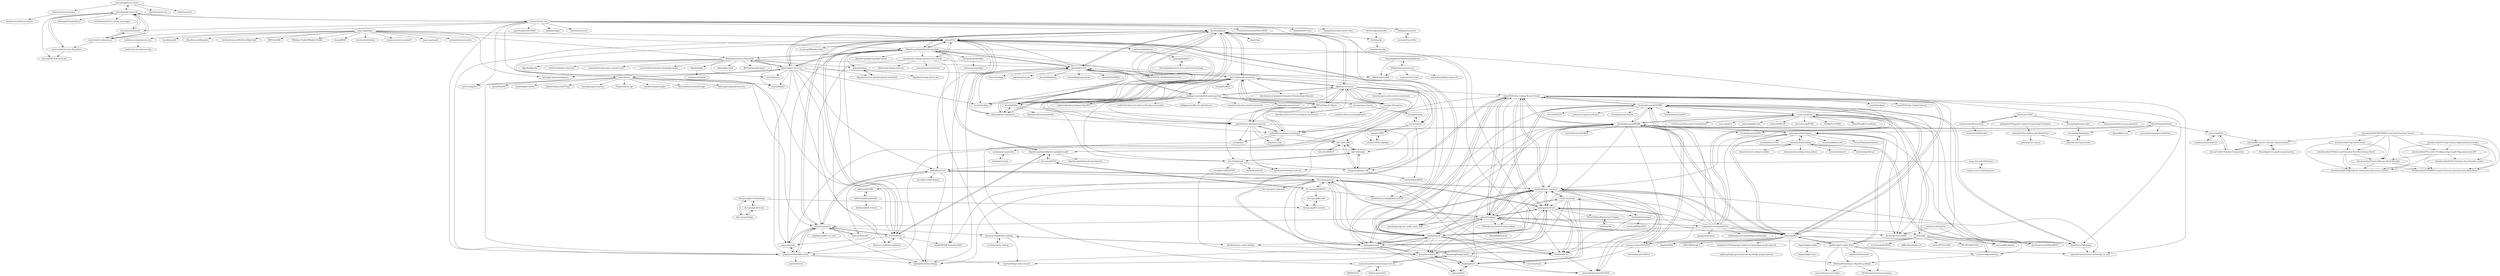 digraph G {
"mheilman/tan-clustering" -> "koendeschacht/brown-cluster"
"uwnlp/qamr" -> "uwnlp/qasrl_annotation"
"yago-naga/yago3" -> "thunlp/KB2E" ["e"=1]
"yago-naga/yago3" -> "yahoo/FEL"
"yago-naga/yago3" -> "ambiverse-nlu/ambiverse-nlu"
"yago-naga/yago3" -> "cnschema/cnSchema" ["e"=1]
"yago-naga/yago3" -> "dbpedia-spotlight/dbpedia-spotlight"
"yago-naga/yago3" -> "commonsense/conceptnet5" ["e"=1]
"yago-naga/yago3" -> "yago-naga/yago4"
"yago-naga/yago3" -> "neo4j-labs/neosemantics" ["e"=1]
"yago-naga/yago3" -> "dbpedia/extraction-framework"
"yago-naga/yago3" -> "ayoungprogrammer/nlquery" ["e"=1]
"yago-naga/yago3" -> "typedb/typedb" ["e"=1]
"yago-naga/yago3" -> "HazyResearch/deepdive" ["e"=1]
"yago-naga/yago3" -> "facebookresearch/PyTorch-BigGraph" ["e"=1]
"yago-naga/yago3" -> "RDFLib/rdflib" ["e"=1]
"yago-naga/yago3" -> "Wikidata-Toolkit/Wikidata-Toolkit" ["e"=1]
"mmxgn/spacy-clausie" -> "davidberenstein1957/crosslingual-coreference" ["e"=1]
"mmxgn/spacy-clausie" -> "mmxgn/miniepy"
"ambiverse-nlu/ambiverse-nlu" -> "ambiverse-nlu/ambiverse-kg"
"gkiril/oie-resources" -> "NPCai/Open-IE-Papers"
"gkiril/oie-resources" -> "gabrielStanovsky/oie-benchmark"
"gkiril/oie-resources" -> "gabrielStanovsky/supervised-oie"
"gkiril/oie-resources" -> "dair-iitd/imojie"
"gkiril/oie-resources" -> "Lambda-3/Graphene"
"gkiril/oie-resources" -> "dair-iitd/openie6"
"gkiril/oie-resources" -> "dair-iitd/OpenIE-standalone"
"gkiril/oie-resources" -> "dair-iitd/CaRB"
"gkiril/oie-resources" -> "philipperemy/stanford-openie-python"
"gkiril/oie-resources" -> "uma-pi1/minie"
"gkiril/oie-resources" -> "zhanjunlang/Span_OIE"
"gkiril/oie-resources" -> "lemonhu/open-entity-relation-extraction" ["e"=1]
"gkiril/oie-resources" -> "davidsbatista/Annotated-Semantic-Relationships-Datasets" ["e"=1]
"gkiril/oie-resources" -> "knowitall/openie"
"gkiril/oie-resources" -> "izuna385/Entity-Linking-Recent-Trends"
"ejmeij/entity-linking-and-retrieval-tutorial" -> "hasibi/EntityLinkingRetrieval-ELR" ["e"=1]
"ejmeij/entity-linking-and-retrieval-tutorial" -> "andychisholm/nel"
"ejmeij/entity-linking-and-retrieval-tutorial" -> "yahoo/FEL"
"ejmeij/entity-linking-and-retrieval-tutorial" -> "Junshuai-Song/Entity-Linking"
"ejmeij/entity-linking-and-retrieval-tutorial" -> "hldai/entity-linking-with-cnn"
"ejmeij/entity-linking-and-retrieval-tutorial" -> "semanticize/semanticizer"
"studio-ousia/luke" -> "facebookresearch/GENRE"
"studio-ousia/luke" -> "facebookresearch/BLINK"
"studio-ousia/luke" -> "allenai/kb"
"studio-ousia/luke" -> "facebookresearch/KILT" ["e"=1]
"studio-ousia/luke" -> "lavis-nlp/spert" ["e"=1]
"studio-ousia/luke" -> "juntaoy/biaffine-ner" ["e"=1]
"studio-ousia/luke" -> "wzhouad/ATLOP" ["e"=1]
"studio-ousia/luke" -> "princeton-nlp/PURE" ["e"=1]
"studio-ousia/luke" -> "thunlp/Few-NERD" ["e"=1]
"studio-ousia/luke" -> "wikipedia2vec/wikipedia2vec"
"studio-ousia/luke" -> "amazon-science/ReFinED"
"studio-ousia/luke" -> "ZihanWangKi/CrossWeigh" ["e"=1]
"studio-ousia/luke" -> "facebookresearch/SpanBERT" ["e"=1]
"studio-ousia/luke" -> "microsoft/K-Adapter"
"studio-ousia/luke" -> "LeeSureman/Flat-Lattice-Transformer" ["e"=1]
"opentapioca/opentapioca" -> "kermitt2/entity-fishing"
"opentapioca/opentapioca" -> "informagi/REL"
"opentapioca/opentapioca" -> "wetneb/nifconverter"
"opentapioca/opentapioca" -> "maxlath/wikibase-edit" ["e"=1]
"opentapioca/opentapioca" -> "dalab/end2end_neural_el"
"opentapioca/opentapioca" -> "egerber/spaCy-entity-linker"
"opentapioca/opentapioca" -> "Lucaterre/spacyfishing"
"opentapioca/opentapioca" -> "SuLab/WikidataIntegrator" ["e"=1]
"opentapioca/opentapioca" -> "facebookresearch/BLINK"
"openai/deeptype" -> "dalab/end2end_neural_el"
"openai/deeptype" -> "lephong/mulrel-nel"
"openai/deeptype" -> "dalab/deep-ed"
"openai/deeptype" -> "izuna385/Entity-Linking-Recent-Trends"
"openai/deeptype" -> "dice-group/gerbil"
"openai/deeptype" -> "lajanugen/zeshel"
"openai/deeptype" -> "wikipedia2vec/wikipedia2vec"
"openai/deeptype" -> "informagi/REL"
"openai/deeptype" -> "facebookresearch/GENRE"
"openai/deeptype" -> "UKPLab/starsem2018-entity-linking"
"openai/deeptype" -> "facebookresearch/BLINK"
"openai/deeptype" -> "YoungXiyuan/DCA"
"openai/deeptype" -> "HazyResearch/bootleg"
"openai/deeptype" -> "panchunguang/ccks_baidu_entity_link" ["e"=1]
"openai/deeptype" -> "andychisholm/nel"
"diegoceccarelli/json-wikipedia" -> "dexter/dexter"
"AskNowQA/KrantikariQA" -> "AskNowQA/EARL"
"AskNowQA/KrantikariQA" -> "AskNowQA/QA-Tutorial"
"knowitall/openie" -> "allenai/openie-standalone"
"knowitall/openie" -> "knowitall/reverb"
"knowitall/openie" -> "dair-iitd/OpenIE-standalone"
"knowitall/openie" -> "knowitall/ollie"
"knowitall/openie" -> "gkiril/oie-resources"
"knowitall/openie" -> "machinalis/iepy" ["e"=1]
"knowitall/openie" -> "afader/oqa"
"knowitall/openie" -> "dbpedia-spotlight/dbpedia-spotlight"
"knowitall/openie" -> "gabrielStanovsky/oie-benchmark"
"knowitall/openie" -> "gabrielStanovsky/supervised-oie"
"knowitall/openie" -> "NPCai/Open-IE-Papers"
"knowitall/openie" -> "clir/clearnlp"
"knowitall/openie" -> "yahoo/FEL"
"knowitall/openie" -> "INK-USC/USC-DS-RelationExtraction" ["e"=1]
"knowitall/openie" -> "dbpedia/fact-extractor"
"currylym/entity_linking" -> "Junshuai-Song/Entity-Linking"
"lephong/mulrel-nel" -> "dalab/deep-ed"
"lephong/mulrel-nel" -> "dalab/end2end_neural_el"
"lephong/mulrel-nel" -> "lephong/wnel"
"lephong/mulrel-nel" -> "YoungXiyuan/DCA"
"lephong/mulrel-nel" -> "priyaradhakrishnan0/ELDEN"
"lephong/mulrel-nel" -> "TaoMiner/NCEL"
"lephong/mulrel-nel" -> "openai/deeptype"
"lephong/mulrel-nel" -> "izuna385/Entity-Linking-Recent-Trends"
"lephong/mulrel-nel" -> "nitishgupta/neural-el"
"lephong/mulrel-nel" -> "MurtyShikhar/Hierarchical-Typing"
"lephong/mulrel-nel" -> "lajanugen/zeshel"
"lephong/mulrel-nel" -> "dice-group/gerbil"
"nitishgupta/neural-el" -> "masha-p/PPRforNED"
"nitishgupta/neural-el" -> "TaoMiner/NCEL"
"lhlclhl/chinese_entity_linking" -> "Junshuai-Song/Entity-Linking"
"lhlclhl/chinese_entity_linking" -> "TaoMiner/NCEL"
"izuna385/Entity-Linking-Recent-Trends" -> "facebookresearch/BLINK"
"izuna385/Entity-Linking-Recent-Trends" -> "dalab/end2end_neural_el"
"izuna385/Entity-Linking-Recent-Trends" -> "lajanugen/zeshel"
"izuna385/Entity-Linking-Recent-Trends" -> "samuelbroscheit/entity_knowledge_in_bert"
"izuna385/Entity-Linking-Recent-Trends" -> "lephong/mulrel-nel"
"izuna385/Entity-Linking-Recent-Trends" -> "facebookresearch/GENRE"
"izuna385/Entity-Linking-Recent-Trends" -> "dalab/deep-ed"
"izuna385/Entity-Linking-Recent-Trends" -> "openai/deeptype"
"izuna385/Entity-Linking-Recent-Trends" -> "YoungXiyuan/DCA"
"izuna385/Entity-Linking-Recent-Trends" -> "informagi/REL"
"izuna385/Entity-Linking-Recent-Trends" -> "svjan5/medtype" ["e"=1]
"izuna385/Entity-Linking-Recent-Trends" -> "panchunguang/ccks_baidu_entity_link" ["e"=1]
"izuna385/Entity-Linking-Recent-Trends" -> "HazyResearch/bootleg"
"izuna385/Entity-Linking-Recent-Trends" -> "izuna385/Entity-Linking-Tutorial"
"izuna385/Entity-Linking-Recent-Trends" -> "lephong/wnel"
"rloganiv/kglm-model" -> "rloganiv/kglm-data"
"kevalmorabia97/pyTweetCleaner" -> "kevalmorabia97/Latex-Resume-Keval-Morabia"
"kevalmorabia97/pyTweetCleaner" -> "kevalmorabia97/Pagerank-for-Information-Retrieval-in-Python"
"kevalmorabia97/pyTweetCleaner" -> "kevalmorabia97/Object-and-Semantic-Part-Detection-pyTorch"
"dalab/end2end_neural_el" -> "dalab/deep-ed"
"dalab/end2end_neural_el" -> "lephong/mulrel-nel"
"dalab/end2end_neural_el" -> "openai/deeptype"
"dalab/end2end_neural_el" -> "izuna385/Entity-Linking-Recent-Trends"
"dalab/end2end_neural_el" -> "TaoMiner/NCEL"
"dalab/end2end_neural_el" -> "priyaradhakrishnan0/ELDEN"
"dalab/end2end_neural_el" -> "dice-group/gerbil"
"dalab/end2end_neural_el" -> "informagi/REL"
"dalab/end2end_neural_el" -> "samuelbroscheit/entity_knowledge_in_bert"
"dalab/end2end_neural_el" -> "lajanugen/zeshel"
"dalab/end2end_neural_el" -> "YoungXiyuan/DCA"
"dalab/end2end_neural_el" -> "UKPLab/starsem2018-entity-linking"
"dalab/end2end_neural_el" -> "nitishgupta/neural-el"
"dalab/end2end_neural_el" -> "studio-ousia/ntee"
"dalab/end2end_neural_el" -> "lephong/wnel"
"clir/clearnlp" -> "clearnlp/clearnlp"
"dice-group/FOX" -> "wikilinks/neleval"
"dice-group/FOX" -> "dice-group/AGDISTIS"
"dice-group/FOX" -> "dbpedia-spotlight/dbpedia-spotlight-model"
"mediacloud/cliff-annotator" -> "Novetta/CLAVIN"
"mediacloud/cliff-annotator" -> "mediacloud/cliff-docker"
"studio-ousia/ntee" -> "dalab/deep-ed"
"studio-ousia/ntee" -> "priyaradhakrishnan0/ELDEN"
"studio-ousia/ntee" -> "dalab/end2end_neural_el"
"studio-ousia/ntee" -> "lephong/mulrel-nel"
"studio-ousia/ntee" -> "lephong/wnel"
"studio-ousia/ntee" -> "TaoMiner/NCEL"
"studio-ousia/ntee" -> "YoungXiyuan/DCA"
"UKPLab/starsem2018-entity-linking" -> "AhmadSakor/falcon" ["e"=1]
"kevalmorabia97/SEDTWik-Event-Detection-from-Tweets" -> "kevalmorabia97/Object-and-Semantic-Part-Detection-pyTorch"
"kevalmorabia97/SEDTWik-Event-Detection-from-Tweets" -> "kevalmorabia97/Latex-Resume-Keval-Morabia"
"kevalmorabia97/SEDTWik-Event-Detection-from-Tweets" -> "kevalmorabia97/FPARM-Frequent-Patterns-and-Association-Rule-Miner"
"kevalmorabia97/SEDTWik-Event-Detection-from-Tweets" -> "kevalmorabia97/Location-Tracking-using-Google-Maps-Javascript-API"
"kevalmorabia97/SEDTWik-Event-Detection-from-Tweets" -> "julmaxi/Abstractive-Timeline-Summarization"
"kevalmorabia97/SEDTWik-Event-Detection-from-Tweets" -> "kevalmorabia97/pyTweetCleaner"
"iesl/TypeNet" -> "MurtyShikhar/Hierarchical-Typing"
"NPCai/Open-IE-Papers" -> "gabrielStanovsky/oie-benchmark"
"NPCai/Open-IE-Papers" -> "gabrielStanovsky/supervised-oie"
"NPCai/Open-IE-Papers" -> "gkiril/oie-resources"
"NPCai/Open-IE-Papers" -> "dair-iitd/OpenIE-standalone"
"rali-udem/WiRe57" -> "dair-iitd/CaRB"
"milangritta/Pragmatic-Guide-to-Geoparsing-Evaluation" -> "milangritta/Geocoding-with-Map-Vector"
"uma-pi1/OPIEC" -> "uma-pi1/OPIEC-pipeline"
"lephong/wnel" -> "lephong/dl4el"
"lephong/wnel" -> "YoungXiyuan/DCA"
"lephong/wnel" -> "priyaradhakrishnan0/ELDEN"
"dice-group/dice-website" -> "dice-group/ReCoDa"
"MurtyShikhar/Hierarchical-Typing" -> "iesl/TypeNet"
"TaoMiner/NCEL" -> "priyaradhakrishnan0/ELDEN"
"zhanjunlang/Span_OIE" -> "dair-iitd/CaRB"
"zhanjunlang/Span_OIE" -> "dair-iitd/imojie"
"zhanjunlang/Span_OIE" -> "tomharting/LOREM"
"lephong/dl4el" -> "lephong/wnel"
"uwnlp/qasrl-bank" -> "uwnlp/qasrl_annotation"
"mmxgn/miniepy" -> "uma-pi1/minie"
"grantdelozier/TopoCluster" -> "utcompling/fieldspring"
"uma-pi1/OPIEC-pipeline" -> "uma-pi1/OPIEC"
"facebookresearch/BLINK" -> "facebookresearch/GENRE"
"facebookresearch/BLINK" -> "izuna385/Entity-Linking-Recent-Trends"
"facebookresearch/BLINK" -> "informagi/REL"
"facebookresearch/BLINK" -> "lajanugen/zeshel"
"facebookresearch/BLINK" -> "dalab/end2end_neural_el"
"facebookresearch/BLINK" -> "facebookresearch/KILT" ["e"=1]
"facebookresearch/BLINK" -> "panchunguang/ccks_baidu_entity_link" ["e"=1]
"facebookresearch/BLINK" -> "studio-ousia/luke"
"facebookresearch/BLINK" -> "lephong/mulrel-nel"
"facebookresearch/BLINK" -> "opentapioca/opentapioca"
"facebookresearch/BLINK" -> "amazon-science/ReFinED"
"facebookresearch/BLINK" -> "openai/deeptype"
"facebookresearch/BLINK" -> "facebookresearch/LAMA" ["e"=1]
"facebookresearch/BLINK" -> "facebookresearch/FiD" ["e"=1]
"facebookresearch/BLINK" -> "dalab/deep-ed"
"informagi/REL" -> "dalab/end2end_neural_el"
"informagi/REL" -> "facebookresearch/BLINK"
"informagi/REL" -> "opentapioca/opentapioca"
"informagi/REL" -> "facebookresearch/GENRE"
"informagi/REL" -> "MartinoMensio/spacy-dbpedia-spotlight"
"informagi/REL" -> "izuna385/Entity-Linking-Recent-Trends"
"informagi/REL" -> "SDM-TIB/falcon2.0" ["e"=1]
"informagi/REL" -> "lephong/mulrel-nel"
"informagi/REL" -> "theblackcat102/language-models-are-knowledge-graphs-pytorch"
"informagi/REL" -> "openai/deeptype"
"informagi/REL" -> "samuelbroscheit/entity_knowledge_in_bert"
"informagi/REL" -> "egerber/spaCy-entity-linker"
"informagi/REL" -> "lajanugen/zeshel"
"informagi/REL" -> "amazon-science/ReFinED"
"informagi/REL" -> "HazyResearch/bootleg"
"brendano/ark-tweet-nlp" -> "ianozsvald/ark-tweet-nlp-python"
"brendano/ark-tweet-nlp" -> "brendano/tweetmotif"
"brendano/ark-tweet-nlp" -> "myleott/ark-twokenize-py"
"brendano/ark-tweet-nlp" -> "aritter/twitter_nlp"
"brendano/ark-tweet-nlp" -> "ikekonglp/TweeboParser"
"brendano/ark-tweet-nlp" -> "kevinzzz007/ark-tweet-nlp"
"brendano/ark-tweet-nlp" -> "percyliang/brown-cluster"
"brendano/ark-tweet-nlp" -> "brendano/stanford_corenlp_pywrapper" ["e"=1]
"dice-group/gerbil" -> "wikilinks/neleval"
"dice-group/gerbil" -> "dalab/end2end_neural_el"
"dice-group/gerbil" -> "dalab/deep-ed"
"dice-group/gerbil" -> "dice-group/AGDISTIS"
"dice-group/gerbil" -> "WenzhengZhang/EntQA"
"dice-group/gerbil" -> "lephong/mulrel-nel"
"dice-group/gerbil" -> "dice-group/n3-collection"
"dice-group/gerbil" -> "dalab/pboh-entity-linking"
"dice-group/gerbil" -> "lajanugen/zeshel"
"dice-group/gerbil" -> "TaoMiner/NCEL"
"dice-group/gerbil" -> "YoungXiyuan/DCA"
"dice-group/gerbil" -> "openai/deeptype"
"dice-group/gerbil" -> "AskNowQA/EARL"
"dice-group/gerbil" -> "hasibi/TAGME-Reproducibility" ["e"=1]
"kevalmorabia97/Latex-Resume-Keval-Morabia" -> "kevalmorabia97/FPARM-Frequent-Patterns-and-Association-Rule-Miner"
"kevalmorabia97/Latex-Resume-Keval-Morabia" -> "kevalmorabia97/Pagerank-for-Information-Retrieval-in-Python"
"kevalmorabia97/Object-and-Semantic-Part-Detection-pyTorch" -> "kevalmorabia97/Latex-Resume-Keval-Morabia"
"kevalmorabia97/Object-and-Semantic-Part-Detection-pyTorch" -> "kevalmorabia97/Pagerank-for-Information-Retrieval-in-Python"
"kevalmorabia97/Object-and-Semantic-Part-Detection-pyTorch" -> "kevalmorabia97/FPARM-Frequent-Patterns-and-Association-Rule-Miner"
"aritter/twitter_nlp" -> "brendano/ark-tweet-nlp"
"aritter/twitter_nlp" -> "napsternxg/TwitterNER"
"aritter/twitter_nlp" -> "myleott/ark-twokenize-py"
"aritter/twitter_nlp" -> "glample/tagger" ["e"=1]
"aritter/twitter_nlp" -> "brendano/tweetmotif"
"aritter/twitter_nlp" -> "clab/stack-lstm-ner" ["e"=1]
"aritter/twitter_nlp" -> "Franck-Dernoncourt/NeuroNER" ["e"=1]
"aritter/twitter_nlp" -> "knowitall/openie"
"aritter/twitter_nlp" -> "lintool/twitter-tools" ["e"=1]
"aritter/twitter_nlp" -> "HeidelTime/heideltime"
"aritter/twitter_nlp" -> "bdhingra/tweet2vec"
"aritter/twitter_nlp" -> "wlin12/wang2vec" ["e"=1]
"aritter/twitter_nlp" -> "yago-naga/aida"
"aritter/twitter_nlp" -> "shaypal5/awesome-twitter-data" ["e"=1]
"aritter/twitter_nlp" -> "gregdurrett/berkeley-entity"
"dice-group/Ontolearn" -> "dice-group/owlapy"
"dice-group/Ontolearn" -> "dice-group/dice-embeddings"
"allenai/kb" -> "txsun1997/CoLAKE" ["e"=1]
"allenai/kb" -> "microsoft/K-Adapter"
"allenai/kb" -> "studio-ousia/luke"
"allenai/kb" -> "THU-KEG/KEPLER" ["e"=1]
"allenai/kb" -> "autoliuweijie/K-BERT" ["e"=1]
"allenai/kb" -> "izuna385/Entity-Linking-Recent-Trends"
"allenai/kb" -> "facebookresearch/SpanBERT" ["e"=1]
"allenai/kb" -> "rloganiv/kglm-model"
"allenai/kb" -> "diffbot/knowledge-net"
"allenai/kb" -> "thunlp/ERNIE" ["e"=1]
"dair-iitd/openie6" -> "dair-iitd/imojie"
"dair-iitd/openie6" -> "Jacobsolawetz/large-scale-oie"
"dair-iitd/openie6" -> "youngbin-ro/Multi2OIE"
"dair-iitd/openie6" -> "zhanjunlang/Span_OIE"
"dair-iitd/openie6" -> "sberbank-ai/DetIE"
"HazyResearch/bootleg" -> "samuelbroscheit/entity_knowledge_in_bert"
"HazyResearch/bootleg" -> "facebookresearch/GENRE"
"gregdurrett/berkeley-entity" -> "matthewfl/nlp-entity-convnet"
"gregdurrett/berkeley-entity" -> "smartschat/cort" ["e"=1]
"gregdurrett/berkeley-entity" -> "andychisholm/nel"
"gregdurrett/berkeley-entity" -> "yago-naga/aida"
"gregdurrett/berkeley-entity" -> "dalab/pboh-entity-linking"
"Samsung/KnowledgeSharingPlatform" -> "Wikidata/primarysources"
"Samsung/KnowledgeSharingPlatform" -> "Wikidata/StrepHit"
"wikilinks/neleval" -> "andychisholm/nel"
"wikilinks/neleval" -> "dalab/pboh-entity-linking"
"wikilinks/neleval" -> "andychisholm/sift"
"wikilinks/neleval" -> "TaoMiner/NCEL"
"wikilinks/neleval" -> "dice-group/gerbil"
"wikilinks/neleval" -> "msushkov/entity-linking"
"MartinoMensio/spacy-dbpedia-spotlight" -> "microsoft/spacy-ann-linker"
"MartinoMensio/spacy-dbpedia-spotlight" -> "UB-Mannheim/spacyopentapioca"
"lajanugen/zeshel" -> "lephong/wnel"
"lajanugen/zeshel" -> "YoungXiyuan/DCA"
"lajanugen/zeshel" -> "izuna385/Entity-Linking-Recent-Trends"
"lajanugen/zeshel" -> "dalab/deep-ed"
"lajanugen/zeshel" -> "dalab/end2end_neural_el"
"lajanugen/zeshel" -> "lephong/mulrel-nel"
"lajanugen/zeshel" -> "lephong/dl4el"
"complementizer/news-tls" -> "smartschat/tilse"
"dair-iitd/imojie" -> "zhanjunlang/Span_OIE"
"dair-iitd/imojie" -> "dair-iitd/CaRB"
"dair-iitd/imojie" -> "dair-iitd/openie6"
"dair-iitd/CaRB" -> "zhanjunlang/Span_OIE"
"dair-iitd/CaRB" -> "rali-udem/WiRe57"
"dair-iitd/CaRB" -> "dair-iitd/imojie"
"YoungXiyuan/DCA" -> "lephong/wnel"
"YoungXiyuan/DCA" -> "lephong/dl4el"
"julmaxi/Abstractive-Timeline-Summarization" -> "limanling/event-graph-summarization"
"julmaxi/Abstractive-Timeline-Summarization" -> "iriscxy/Unified-Timeline-Summarizer"
"facebookresearch/GENRE" -> "facebookresearch/BLINK"
"facebookresearch/GENRE" -> "facebookresearch/KILT" ["e"=1]
"facebookresearch/GENRE" -> "izuna385/Entity-Linking-Recent-Trends"
"facebookresearch/GENRE" -> "informagi/REL"
"facebookresearch/GENRE" -> "facebookresearch/DPR" ["e"=1]
"facebookresearch/GENRE" -> "nicola-decao/efficient-autoregressive-EL"
"facebookresearch/GENRE" -> "amazon-science/ReFinED"
"facebookresearch/GENRE" -> "studio-ousia/luke"
"facebookresearch/GENRE" -> "HazyResearch/bootleg"
"facebookresearch/GENRE" -> "facebookresearch/FiD" ["e"=1]
"facebookresearch/GENRE" -> "lajanugen/zeshel"
"facebookresearch/GENRE" -> "microsoft/ANCE" ["e"=1]
"facebookresearch/GENRE" -> "princeton-nlp/DensePhrases" ["e"=1]
"facebookresearch/GENRE" -> "openai/deeptype"
"facebookresearch/GENRE" -> "facebookresearch/SEAL" ["e"=1]
"clir/clearnlp-guidelines" -> "clir/clearnlp"
"andychisholm/nel" -> "andychisholm/sift"
"andychisholm/nel" -> "wikilinks/neleval"
"andychisholm/nel" -> "gregdurrett/berkeley-entity"
"andychisholm/nel" -> "dexter/dexter"
"andychisholm/nel" -> "yago-naga/aida"
"andychisholm/nel" -> "dalab/pboh-entity-linking"
"andychisholm/nel" -> "yahoo/FEL"
"andychisholm/nel" -> "wikilinks/conll03_nel_eval"
"andychisholm/nel" -> "Junshuai-Song/Entity-Linking"
"dbpedia/fact-extractor" -> "dbpedia/extraction-framework"
"dbpedia/fact-extractor" -> "idio/wiki2vec"
"dbpedia/fact-extractor" -> "dbpedia-spotlight/dbpedia-spotlight"
"dbpedia/fact-extractor" -> "attardi/deepnl" ["e"=1]
"dbpedia/fact-extractor" -> "dexter/dexter"
"dbpedia/fact-extractor" -> "machinalis/iepy" ["e"=1]
"dbpedia/fact-extractor" -> "knowitall/openie"
"dbpedia/fact-extractor" -> "Wikidata/StrepHit"
"dbpedia/fact-extractor" -> "diegoceccarelli/json-wikipedia"
"dbpedia/fact-extractor" -> "ayoungprogrammer/nlquery" ["e"=1]
"dbpedia/fact-extractor" -> "gregdurrett/berkeley-entity"
"dbpedia/fact-extractor" -> "yahoo/FEL"
"dbpedia/fact-extractor" -> "siznax/wptools" ["e"=1]
"dbpedia/fact-extractor" -> "wikilinks/neleval"
"HeidelTime/heideltime" -> "amineabdaoui/python-heideltime"
"HeidelTime/heideltime" -> "yago-naga/aida"
"HeidelTime/heideltime" -> "dkpro/dkpro-core" ["e"=1]
"HeidelTime/heideltime" -> "smartschat/tilse"
"HeidelTime/heideltime" -> "opentapioca/opentapioca"
"HeidelTime/heideltime" -> "gregdurrett/berkeley-entity"
"HeidelTime/heideltime" -> "utcompling/fieldspring"
"idio/wiki2vec" -> "3Top/word2vec-api" ["e"=1]
"idio/wiki2vec" -> "attardi/deepnl" ["e"=1]
"idio/wiki2vec" -> "dbpedia/fact-extractor"
"idio/wiki2vec" -> "dexter/dexter"
"idio/wiki2vec" -> "wlin12/wang2vec" ["e"=1]
"idio/wiki2vec" -> "ryankiros/skip-thoughts" ["e"=1]
"idio/wiki2vec" -> "IndicoDataSolutions/Passage" ["e"=1]
"idio/wiki2vec" -> "bwbaugh/wikipedia-extractor" ["e"=1]
"idio/wiki2vec" -> "npow/MemNN" ["e"=1]
"idio/wiki2vec" -> "gregdurrett/berkeley-entity"
"idio/wiki2vec" -> "yahoo/FEL"
"idio/wiki2vec" -> "andychisholm/nel"
"idio/wiki2vec" -> "stanfordnlp/treelstm" ["e"=1]
"idio/wiki2vec" -> "biplab-iitb/practNLPTools" ["e"=1]
"idio/wiki2vec" -> "maciejkula/glove-python" ["e"=1]
"knowitall/reverb" -> "knowitall/ollie"
"knowitall/reverb" -> "knowitall/openie"
"knowitall/reverb" -> "dair-iitd/OpenIE-standalone"
"knowitall/reverb" -> "INK-USC/USC-DS-RelationExtraction" ["e"=1]
"knowitall/reverb" -> "yahoo/FEL"
"knowitall/reverb" -> "allenai/openie-standalone"
"knowitall/reverb" -> "knowitall/nlptools"
"knowitall/reverb" -> "sivareddyg/graph-parser" ["e"=1]
"knowitall/reverb" -> "dbpedia-spotlight/dbpedia-spotlight"
"knowitall/reverb" -> "rajarshd/TextKBQA" ["e"=1]
"knowitall/reverb" -> "brmson/yodaqa" ["e"=1]
"knowitall/reverb" -> "percyliang/sempre" ["e"=1]
"knowitall/reverb" -> "machinalis/iepy" ["e"=1]
"knowitall/reverb" -> "philipperemy/stanford-openie-python"
"egerber/spaCy-entity-linker" -> "MartinoMensio/spacy-dbpedia-spotlight"
"egerber/spaCy-entity-linker" -> "microsoft/spacy-ann-linker"
"egerber/spaCy-entity-linker" -> "UB-Mannheim/spacyopentapioca"
"egerber/spaCy-entity-linker" -> "Lucaterre/spacyfishing"
"egerber/spaCy-entity-linker" -> "opentapioca/opentapioca"
"egerber/spaCy-entity-linker" -> "informagi/REL"
"egerber/spaCy-entity-linker" -> "SapienzaNLP/extend" ["e"=1]
"parthatalukdar/junto" -> "junliangma/gbssl"
"stanford-crfm/mistral" -> "HazyResearch/bootleg"
"stanford-crfm/mistral" -> "facebookresearch/KILT" ["e"=1]
"theblackcat102/language-models-are-knowledge-graphs-pytorch" -> "nidharap/language-models-are-knowledge-graphs-pytorch"
"ubergrape/pyspotlight" -> "aolieman/pyspotlight"
"Wikidata/primarysources" -> "Samsung/KnowledgeSharingPlatform"
"Wikidata/primarysources" -> "componavt/wd_book"
"Wikidata/primarysources" -> "wikimedia/wikidata-query-rdf" ["e"=1]
"Wikidata/primarysources" -> "Wikidata/StrepHit"
"nicola-decao/efficient-autoregressive-EL" -> "WenzhengZhang/EntQA"
"nicola-decao/efficient-autoregressive-EL" -> "IBM/NeSLET"
"nicola-decao/efficient-autoregressive-EL" -> "Babelscape/ner4el"
"dbpedia/links" -> "zazukoians/trifid-ld"
"utcompling/textgrounder" -> "utcompling/fieldspring"
"dice-group/ReCoDa" -> "dice-group/dice-website"
"dice-group/dice-embeddings" -> "dice-group/owlapy"
"dice-group/dice-embeddings" -> "dice-group/Ontolearn"
"dice-group/dice-embeddings" -> "dice-group/dice-website"
"amazon-science/ReFinED" -> "WenzhengZhang/EntQA"
"amazon-science/ReFinED" -> "shavarani/SpEL"
"amazon-science/ReFinED" -> "facebookresearch/GENRE"
"amazon-science/ReFinED" -> "facebookresearch/BELA"
"wikipedia2vec/wikipedia2vec" -> "openai/deeptype"
"wikipedia2vec/wikipedia2vec" -> "dalab/deep-ed"
"wikipedia2vec/wikipedia2vec" -> "dalab/end2end_neural_el"
"wikipedia2vec/wikipedia2vec" -> "facebookresearch/BLINK"
"wikipedia2vec/wikipedia2vec" -> "izuna385/Entity-Linking-Recent-Trends"
"wikipedia2vec/wikipedia2vec" -> "allenai/kb"
"wikipedia2vec/wikipedia2vec" -> "studio-ousia/luke"
"wikipedia2vec/wikipedia2vec" -> "informagi/REL"
"wikipedia2vec/wikipedia2vec" -> "studio-ousia/ntee"
"wikipedia2vec/wikipedia2vec" -> "facebookresearch/GENRE"
"wikipedia2vec/wikipedia2vec" -> "lephong/mulrel-nel"
"wikipedia2vec/wikipedia2vec" -> "thunlp/ERNIE" ["e"=1]
"wikipedia2vec/wikipedia2vec" -> "megagonlabs/ginza" ["e"=1]
"wikipedia2vec/wikipedia2vec" -> "kudkudak/word-embeddings-benchmarks" ["e"=1]
"wikipedia2vec/wikipedia2vec" -> "facebookresearch/KILT" ["e"=1]
"dbpedia-spotlight/dbpedia-spotlight" -> "dbpedia-spotlight/dbpedia-spotlight-model"
"dbpedia-spotlight/dbpedia-spotlight" -> "yahoo/FEL"
"dbpedia-spotlight/dbpedia-spotlight" -> "dbpedia/extraction-framework"
"dbpedia-spotlight/dbpedia-spotlight" -> "yago-naga/aida"
"dbpedia-spotlight/dbpedia-spotlight" -> "dbpedia-spotlight/spotlight-docker"
"dbpedia-spotlight/dbpedia-spotlight" -> "knowitall/openie"
"dbpedia-spotlight/dbpedia-spotlight" -> "dbpedia/fact-extractor"
"dbpedia-spotlight/dbpedia-spotlight" -> "ubergrape/pyspotlight"
"dbpedia-spotlight/dbpedia-spotlight" -> "knowitall/reverb"
"dbpedia-spotlight/dbpedia-spotlight" -> "dexter/dexter"
"dbpedia-spotlight/dbpedia-spotlight" -> "ejmeij/entity-linking-and-retrieval-tutorial"
"dbpedia-spotlight/dbpedia-spotlight" -> "dbpedia/lookup"
"dbpedia-spotlight/dbpedia-spotlight" -> "gregdurrett/berkeley-entity"
"dbpedia-spotlight/dbpedia-spotlight" -> "INK-USC/USC-DS-RelationExtraction" ["e"=1]
"dbpedia-spotlight/dbpedia-spotlight" -> "knowitall/ollie"
"Babelscape/ner4el" -> "nicola-decao/efficient-autoregressive-EL"
"knowitall/ollie" -> "knowitall/reverb"
"knowitall/ollie" -> "gabrielStanovsky/oie-benchmark"
"knowitall/ollie" -> "knowitall/openie"
"knowitall/ollie" -> "allenai/openie-standalone"
"knowitall/ollie" -> "diegma/relation-autoencoder"
"andychisholm/sift" -> "andychisholm/nel"
"WenzhengZhang/EntQA" -> "nicola-decao/efficient-autoregressive-EL"
"WenzhengZhang/EntQA" -> "shavarani/SpEL"
"wang-research-lab/deepex" -> "wang-research-lab/deepstruct"
"wang-research-lab/deepex" -> "Jacobsolawetz/large-scale-oie"
"wang-research-lab/deepstruct" -> "wang-research-lab/deepex"
"iriscxy/Unified-Timeline-Summarizer" -> "julmaxi/Abstractive-Timeline-Summarization"
"iriscxy/Unified-Timeline-Summarizer" -> "smartschat/tilse"
"uwnlp/qasrl_annotation" -> "uwnlp/qasrl-bank"
"limanling/event-graph-summarization" -> "julmaxi/Abstractive-Timeline-Summarization"
"percyliang/brown-cluster" -> "mheilman/tan-clustering"
"percyliang/brown-cluster" -> "jonsafari/clustercat"
"percyliang/brown-cluster" -> "brendano/ark-tweet-nlp"
"percyliang/brown-cluster" -> "clab/lstm-parser" ["e"=1]
"allenai/openie-standalone" -> "knowitall/openie"
"allenai/openie-standalone" -> "dair-iitd/OpenIE-standalone"
"allenai/openie-standalone" -> "knowitall/ollie"
"allenai/openie-standalone" -> "knowitall/reverb"
"allenai/openie-standalone" -> "gabrielStanovsky/supervised-oie"
"bdhingra/tweet2vec" -> "soroushv/Tweet2Vec"
"yahoo/FEL" -> "dalab/pboh-entity-linking"
"yahoo/FEL" -> "hasibi/TAGME-Reproducibility" ["e"=1]
"yahoo/FEL" -> "andychisholm/nel"
"yahoo/FEL" -> "dexter/dexter"
"yahoo/FEL" -> "dalab/deep-ed"
"yahoo/FEL" -> "gregdurrett/berkeley-entity"
"yahoo/FEL" -> "dbpedia-spotlight/dbpedia-spotlight"
"yahoo/FEL" -> "TaoMiner/NCEL"
"yahoo/FEL" -> "hasibi/EntityLinkingRetrieval-ELR" ["e"=1]
"yahoo/FEL" -> "lhlclhl/chinese_entity_linking"
"yahoo/FEL" -> "ejmeij/entity-linking-and-retrieval-tutorial"
"yahoo/FEL" -> "iai-group/DBpedia-Entity" ["e"=1]
"yahoo/FEL" -> "knowitall/ollie"
"yahoo/FEL" -> "wikilinks/neleval"
"yahoo/FEL" -> "parthatalukdar/junto"
"Lucaterre/spacyfishing" -> "kermitt2/entity-fishing"
"Lucaterre/spacyfishing" -> "MartinoMensio/spacy-dbpedia-spotlight"
"Novetta/CLAVIN" -> "mediacloud/cliff-annotator"
"Novetta/CLAVIN" -> "utcompling/textgrounder"
"Novetta/CLAVIN" -> "chrismattmann/lucene-geo-gazetteer"
"dbpedia/virtuoso-sparql-endpoint-quickstart" -> "dbpedia/lookup"
"brendano/tweetmotif" -> "brendano/ark-tweet-nlp"
"brendano/tweetmotif" -> "myleott/ark-twokenize-py"
"junliangma/gbssl" -> "deerishi/graph-based-semi-supervised-learning"
"deerishi/graph-based-semi-supervised-learning" -> "junliangma/gbssl"
"kermitt2/entity-fishing" -> "Lucaterre/spacyfishing"
"kermitt2/entity-fishing" -> "kermitt2/grobid-ner"
"kermitt2/entity-fishing" -> "opentapioca/opentapioca"
"kermitt2/entity-fishing" -> "kermitt2/article_dataset_builder" ["e"=1]
"kermitt2/entity-fishing" -> "dbpedia-spotlight/dbpedia-spotlight-model"
"kermitt2/entity-fishing" -> "hirmeos/entity-fishing-client-python"
"kermitt2/entity-fishing" -> "kermitt2/datastet" ["e"=1]
"philipperemy/stanford-openie-python" -> "dair-iitd/OpenIE-standalone"
"philipperemy/stanford-openie-python" -> "gkiril/oie-resources"
"philipperemy/stanford-openie-python" -> "mmxgn/spacy-clausie"
"philipperemy/stanford-openie-python" -> "vaibhavad/python-wrapper-OpenIE5"
"philipperemy/stanford-openie-python" -> "huggingface/neuralcoref" ["e"=1]
"philipperemy/stanford-openie-python" -> "knowitall/reverb"
"philipperemy/stanford-openie-python" -> "NPCai/Open-IE-Papers"
"philipperemy/stanford-openie-python" -> "dair-iitd/openie6"
"philipperemy/stanford-openie-python" -> "knowitall/ollie"
"philipperemy/stanford-openie-python" -> "rock3125/enhanced-subject-verb-object-extraction"
"philipperemy/stanford-openie-python" -> "gabrielStanovsky/supervised-oie"
"philipperemy/stanford-openie-python" -> "Lambda-3/Graphene"
"philipperemy/stanford-openie-python" -> "philipperemy/Reuters-full-data-set" ["e"=1]
"philipperemy/stanford-openie-python" -> "roomylee/awesome-relation-extraction" ["e"=1]
"philipperemy/stanford-openie-python" -> "machinalis/iepy" ["e"=1]
"dbpedia/lookup" -> "dbpedia/virtuoso-sparql-endpoint-quickstart"
"dbpedia/lookup" -> "dbpedia/ontology-driven-api"
"Lambda-3/Graphene" -> "Lambda-3/DiscourseSimplification"
"Lambda-3/Graphene" -> "gabrielStanovsky/oie-benchmark"
"Lambda-3/Graphene" -> "gkiril/oie-resources"
"Lambda-3/Graphene" -> "dair-iitd/OpenIE-standalone"
"yago-naga/aida" -> "andychisholm/nel"
"yago-naga/aida" -> "gregdurrett/berkeley-entity"
"gabrielStanovsky/supervised-oie" -> "gabrielStanovsky/oie-benchmark"
"gabrielStanovsky/supervised-oie" -> "zhanjunlang/Span_OIE"
"gabrielStanovsky/supervised-oie" -> "Jacobsolawetz/large-scale-oie"
"gabrielStanovsky/supervised-oie" -> "NPCai/Open-IE-Papers"
"gabrielStanovsky/supervised-oie" -> "jzbjyb/oie_rank"
"gabrielStanovsky/supervised-oie" -> "dair-iitd/CaRB"
"gabrielStanovsky/supervised-oie" -> "uwnlp/qamr"
"gabrielStanovsky/oie-benchmark" -> "gabrielStanovsky/supervised-oie"
"gabrielStanovsky/oie-benchmark" -> "dair-iitd/CaRB"
"gabrielStanovsky/oie-benchmark" -> "jzbjyb/oie_rank"
"gabrielStanovsky/oie-benchmark" -> "uwnlp/qamr"
"gabrielStanovsky/oie-benchmark" -> "NPCai/Open-IE-Papers"
"soroushv/Tweet2Vec" -> "bdhingra/tweet2vec"
"Junshuai-Song/Entity-Linking" -> "currylym/entity_linking"
"Junshuai-Song/Entity-Linking" -> "lhlclhl/chinese_entity_linking"
"Junshuai-Song/Entity-Linking" -> "matthewfl/nlp-entity-convnet"
"dice-group/owlapy" -> "dice-group/dice-embeddings"
"dice-group/owlapy" -> "dice-group/Ontolearn"
"dair-iitd/OpenIE-standalone" -> "knowitall/openie"
"dair-iitd/OpenIE-standalone" -> "philipperemy/stanford-openie-python"
"dair-iitd/OpenIE-standalone" -> "allenai/openie-standalone"
"dair-iitd/OpenIE-standalone" -> "gabrielStanovsky/supervised-oie"
"dair-iitd/OpenIE-standalone" -> "gabrielStanovsky/oie-benchmark"
"dair-iitd/OpenIE-standalone" -> "dair-iitd/openie6"
"dair-iitd/OpenIE-standalone" -> "Lambda-3/Graphene"
"dair-iitd/OpenIE-standalone" -> "gkiril/oie-resources"
"dair-iitd/OpenIE-standalone" -> "vaibhavad/python-wrapper-OpenIE5"
"dair-iitd/OpenIE-standalone" -> "NPCai/Open-IE-Papers"
"dair-iitd/OpenIE-standalone" -> "uma-pi1/minie"
"dair-iitd/OpenIE-standalone" -> "knowitall/reverb"
"dair-iitd/OpenIE-standalone" -> "knowitall/ollie"
"dair-iitd/OpenIE-standalone" -> "davidsbatista/Annotated-Semantic-Relationships-Datasets" ["e"=1]
"dair-iitd/OpenIE-standalone" -> "thunlp/DocRED" ["e"=1]
"dbpedia/extraction-framework" -> "dbpedia/fact-extractor"
"dbpedia/extraction-framework" -> "dbpedia-spotlight/dbpedia-spotlight"
"dbpedia/extraction-framework" -> "dbpedia/virtuoso-sparql-endpoint-quickstart"
"dbpedia/extraction-framework" -> "dbpedia/lookup"
"dbpedia/extraction-framework" -> "siznax/wptools" ["e"=1]
"dbpedia/extraction-framework" -> "dbpedia/dbpedia"
"dbpedia/extraction-framework" -> "dbpedia/links"
"dbpedia/extraction-framework" -> "nichtich/wikidata-taxonomy" ["e"=1]
"dbpedia/extraction-framework" -> "idio/wiki2vec"
"dbpedia/extraction-framework" -> "knowitall/reverb"
"dbpedia/extraction-framework" -> "semantalytics/awesome-semantic-web" ["e"=1]
"dbpedia/extraction-framework" -> "careerbuilder/semantic-knowledge-graph" ["e"=1]
"dbpedia/extraction-framework" -> "dkpro/dkpro-jwpl" ["e"=1]
"dbpedia/extraction-framework" -> "attardi/deepnl" ["e"=1]
"dbpedia/extraction-framework" -> "RDFLib/sparqlwrapper" ["e"=1]
"dalab/deep-ed" -> "dalab/end2end_neural_el"
"dalab/deep-ed" -> "lephong/mulrel-nel"
"dalab/deep-ed" -> "TaoMiner/NCEL"
"dalab/deep-ed" -> "YoungXiyuan/DCA"
"dalab/deep-ed" -> "openai/deeptype"
"dalab/deep-ed" -> "lajanugen/zeshel"
"dalab/deep-ed" -> "studio-ousia/ntee"
"dalab/deep-ed" -> "dice-group/gerbil"
"dalab/deep-ed" -> "priyaradhakrishnan0/ELDEN"
"dalab/deep-ed" -> "dalab/pboh-entity-linking"
"dalab/deep-ed" -> "lephong/wnel"
"dalab/deep-ed" -> "matthewfl/nlp-entity-convnet"
"dalab/deep-ed" -> "izuna385/Entity-Linking-Recent-Trends"
"dalab/deep-ed" -> "wikilinks/neleval"
"dalab/deep-ed" -> "yahoo/FEL"
"dexter/dexter" -> "diegoceccarelli/json-wikipedia"
"dexter/dexter" -> "andychisholm/nel"
"dexter/dexter" -> "yahoo/FEL"
"dexter/dexter" -> "hasibi/TAGME-Reproducibility" ["e"=1]
"dexter/dexter" -> "dbpedia-spotlight/dbpedia-spotlight-model"
"dexter/dexter" -> "dalab/pboh-entity-linking"
"dexter/dexter" -> "yago-naga/aida"
"milangritta/Geocoding-with-Map-Vector" -> "geovista/GeoCorpora"
"milangritta/Geocoding-with-Map-Vector" -> "grantdelozier/TopoCluster"
"smartschat/tilse" -> "complementizer/news-tls"
"smartschat/tilse" -> "iriscxy/Unified-Timeline-Summarizer"
"smartschat/tilse" -> "julmaxi/Abstractive-Timeline-Summarization"
"myleott/ark-twokenize-py" -> "brendano/ark-tweet-nlp"
"myleott/ark-twokenize-py" -> "brendano/tweetmotif"
"myleott/ark-twokenize-py" -> "ianozsvald/ark-tweet-nlp-python"
"ianozsvald/ark-tweet-nlp-python" -> "kevinzzz007/ark-tweet-nlp"
"ianozsvald/ark-tweet-nlp-python" -> "brendano/ark-tweet-nlp"
"dbpedia-spotlight/dbpedia-spotlight-model" -> "dbpedia-spotlight/dbpedia-spotlight"
"dbpedia-spotlight/dbpedia-spotlight-model" -> "dexter/dexter"
"dbpedia-spotlight/dbpedia-spotlight-model" -> "kermitt2/entity-fishing"
"dbpedia-spotlight/dbpedia-spotlight-model" -> "dbpedia-spotlight/model-quickstarter"
"dbpedia-spotlight/dbpedia-spotlight-model" -> "dice-group/FOX"
"dice-group/AGDISTIS" -> "dice-group/ReCoDa"
"dice-group/AGDISTIS" -> "dice-group/gerbil"
"dice-group/AGDISTIS" -> "hasibi/EntityLinkingRetrieval-ELR" ["e"=1]
"dice-group/AGDISTIS" -> "dice-group/dice-website"
"dice-group/AGDISTIS" -> "dice-group/FOX"
"uma-pi1/minie" -> "mmxgn/miniepy"
"uma-pi1/minie" -> "tomharting/LOREM"
"uma-pi1/minie" -> "uma-pi1/OPIEC"
"uma-pi1/minie" -> "uma-pi1/OPIEC-pipeline"
"AskNowQA/EARL" -> "AskNowQA/KrantikariQA"
"kevalmorabia97/Graph-Theory-Implementations-in-Java" -> "kevalmorabia97/FPARM-Frequent-Patterns-and-Association-Rule-Miner"
"kevalmorabia97/Graph-Theory-Implementations-in-Java" -> "kevalmorabia97/Pagerank-for-Information-Retrieval-in-Python"
"kevalmorabia97/Graph-Theory-Implementations-in-Java" -> "kevalmorabia97/Location-Tracking-using-Google-Maps-Javascript-API"
"kevalmorabia97/Graph-Theory-Implementations-in-Java" -> "kevalmorabia97/ID3-Decision-Tree-Classifier-in-Java"
"utcompling/fieldspring" -> "grantdelozier/TopoCluster"
"kevalmorabia97/Location-Tracking-using-Google-Maps-Javascript-API" -> "kevalmorabia97/FPARM-Frequent-Patterns-and-Association-Rule-Miner"
"kevalmorabia97/Location-Tracking-using-Google-Maps-Javascript-API" -> "kevalmorabia97/ID3-Decision-Tree-Classifier-in-Java"
"kevalmorabia97/Location-Tracking-using-Google-Maps-Javascript-API" -> "kevalmorabia97/Latex-Resume-Keval-Morabia"
"kevalmorabia97/Location-Tracking-using-Google-Maps-Javascript-API" -> "kevalmorabia97/Pagerank-for-Information-Retrieval-in-Python"
"mheilman/tan-clustering" ["l"="-0.214,-41.903"]
"koendeschacht/brown-cluster" ["l"="-0.193,-41.894"]
"uwnlp/qamr" ["l"="-0.634,-41.976"]
"uwnlp/qasrl_annotation" ["l"="-0.664,-41.957"]
"yago-naga/yago3" ["l"="-0.434,-41.958"]
"thunlp/KB2E" ["l"="53.639,15.97"]
"yahoo/FEL" ["l"="-0.467,-42.034"]
"ambiverse-nlu/ambiverse-nlu" ["l"="-0.416,-41.906"]
"cnschema/cnSchema" ["l"="55.384,27.138"]
"dbpedia-spotlight/dbpedia-spotlight" ["l"="-0.48,-42.006"]
"commonsense/conceptnet5" ["l"="52.907,25.52"]
"yago-naga/yago4" ["l"="-0.411,-41.932"]
"neo4j-labs/neosemantics" ["l"="-1.792,-42.054"]
"dbpedia/extraction-framework" ["l"="-0.482,-41.966"]
"ayoungprogrammer/nlquery" ["l"="55.601,26.152"]
"typedb/typedb" ["l"="-19.535,-24.409"]
"HazyResearch/deepdive" ["l"="52.681,25.555"]
"facebookresearch/PyTorch-BigGraph" ["l"="52.97,16.094"]
"RDFLib/rdflib" ["l"="-1.831,-42.046"]
"Wikidata-Toolkit/Wikidata-Toolkit" ["l"="-1,-42.156"]
"mmxgn/spacy-clausie" ["l"="-0.681,-42.033"]
"davidberenstein1957/crosslingual-coreference" ["l"="52.279,25.614"]
"mmxgn/miniepy" ["l"="-0.664,-42.052"]
"ambiverse-nlu/ambiverse-kg" ["l"="-0.409,-41.886"]
"gkiril/oie-resources" ["l"="-0.584,-42.035"]
"NPCai/Open-IE-Papers" ["l"="-0.59,-42.009"]
"gabrielStanovsky/oie-benchmark" ["l"="-0.596,-41.996"]
"gabrielStanovsky/supervised-oie" ["l"="-0.61,-42.001"]
"dair-iitd/imojie" ["l"="-0.644,-42.027"]
"Lambda-3/Graphene" ["l"="-0.614,-42.014"]
"dair-iitd/openie6" ["l"="-0.631,-42.041"]
"dair-iitd/OpenIE-standalone" ["l"="-0.58,-42.019"]
"dair-iitd/CaRB" ["l"="-0.633,-42.011"]
"philipperemy/stanford-openie-python" ["l"="-0.608,-42.031"]
"uma-pi1/minie" ["l"="-0.638,-42.055"]
"zhanjunlang/Span_OIE" ["l"="-0.63,-42.024"]
"lemonhu/open-entity-relation-extraction" ["l"="55.599,26.559"]
"davidsbatista/Annotated-Semantic-Relationships-Datasets" ["l"="55.721,26.671"]
"knowitall/openie" ["l"="-0.535,-41.997"]
"izuna385/Entity-Linking-Recent-Trends" ["l"="-0.423,-42.145"]
"ejmeij/entity-linking-and-retrieval-tutorial" ["l"="-0.488,-42.044"]
"hasibi/EntityLinkingRetrieval-ELR" ["l"="52.463,27.296"]
"andychisholm/nel" ["l"="-0.438,-42.045"]
"Junshuai-Song/Entity-Linking" ["l"="-0.482,-42.065"]
"hldai/entity-linking-with-cnn" ["l"="-0.514,-42.05"]
"semanticize/semanticizer" ["l"="-0.519,-42.062"]
"studio-ousia/luke" ["l"="-0.403,-42.199"]
"facebookresearch/GENRE" ["l"="-0.406,-42.173"]
"facebookresearch/BLINK" ["l"="-0.394,-42.155"]
"allenai/kb" ["l"="-0.419,-42.221"]
"facebookresearch/KILT" ["l"="54.501,25.555"]
"lavis-nlp/spert" ["l"="55.571,26.646"]
"juntaoy/biaffine-ner" ["l"="53.656,27.501"]
"wzhouad/ATLOP" ["l"="55.66,26.771"]
"princeton-nlp/PURE" ["l"="55.527,26.641"]
"thunlp/Few-NERD" ["l"="53.719,27.573"]
"wikipedia2vec/wikipedia2vec" ["l"="-0.43,-42.162"]
"amazon-science/ReFinED" ["l"="-0.427,-42.187"]
"ZihanWangKi/CrossWeigh" ["l"="53.69,27.627"]
"facebookresearch/SpanBERT" ["l"="53.381,27.397"]
"microsoft/K-Adapter" ["l"="-0.392,-42.235"]
"LeeSureman/Flat-Lattice-Transformer" ["l"="53.554,27.322"]
"opentapioca/opentapioca" ["l"="-0.351,-42.117"]
"kermitt2/entity-fishing" ["l"="-0.336,-42.083"]
"informagi/REL" ["l"="-0.373,-42.144"]
"wetneb/nifconverter" ["l"="-0.326,-42.121"]
"maxlath/wikibase-edit" ["l"="-0.998,-42.211"]
"dalab/end2end_neural_el" ["l"="-0.403,-42.122"]
"egerber/spaCy-entity-linker" ["l"="-0.325,-42.139"]
"Lucaterre/spacyfishing" ["l"="-0.315,-42.112"]
"SuLab/WikidataIntegrator" ["l"="-1.005,-42.193"]
"openai/deeptype" ["l"="-0.402,-42.135"]
"lephong/mulrel-nel" ["l"="-0.416,-42.124"]
"dalab/deep-ed" ["l"="-0.434,-42.107"]
"dice-group/gerbil" ["l"="-0.416,-42.104"]
"lajanugen/zeshel" ["l"="-0.424,-42.134"]
"UKPLab/starsem2018-entity-linking" ["l"="-0.375,-42.121"]
"YoungXiyuan/DCA" ["l"="-0.438,-42.131"]
"HazyResearch/bootleg" ["l"="-0.369,-42.176"]
"panchunguang/ccks_baidu_entity_link" ["l"="53.509,27.274"]
"diegoceccarelli/json-wikipedia" ["l"="-0.424,-41.996"]
"dexter/dexter" ["l"="-0.44,-42.022"]
"AskNowQA/KrantikariQA" ["l"="-0.519,-42.158"]
"AskNowQA/EARL" ["l"="-0.492,-42.14"]
"AskNowQA/QA-Tutorial" ["l"="-0.545,-42.175"]
"allenai/openie-standalone" ["l"="-0.566,-41.996"]
"knowitall/reverb" ["l"="-0.536,-42.017"]
"knowitall/ollie" ["l"="-0.552,-42.007"]
"machinalis/iepy" ["l"="44.767,27.797"]
"afader/oqa" ["l"="-0.563,-41.956"]
"clir/clearnlp" ["l"="-0.591,-41.937"]
"INK-USC/USC-DS-RelationExtraction" ["l"="55.701,26.633"]
"dbpedia/fact-extractor" ["l"="-0.468,-41.991"]
"currylym/entity_linking" ["l"="-0.506,-42.079"]
"lephong/wnel" ["l"="-0.434,-42.123"]
"priyaradhakrishnan0/ELDEN" ["l"="-0.424,-42.113"]
"TaoMiner/NCEL" ["l"="-0.433,-42.092"]
"nitishgupta/neural-el" ["l"="-0.39,-42.102"]
"MurtyShikhar/Hierarchical-Typing" ["l"="-0.348,-42.162"]
"masha-p/PPRforNED" ["l"="-0.362,-42.097"]
"lhlclhl/chinese_entity_linking" ["l"="-0.47,-42.075"]
"samuelbroscheit/entity_knowledge_in_bert" ["l"="-0.373,-42.157"]
"svjan5/medtype" ["l"="-33.494,16.324"]
"izuna385/Entity-Linking-Tutorial" ["l"="-0.387,-42.182"]
"rloganiv/kglm-model" ["l"="-0.444,-42.259"]
"rloganiv/kglm-data" ["l"="-0.454,-42.279"]
"kevalmorabia97/pyTweetCleaner" ["l"="-0.645,-42.182"]
"kevalmorabia97/Latex-Resume-Keval-Morabia" ["l"="-0.633,-42.193"]
"kevalmorabia97/Pagerank-for-Information-Retrieval-in-Python" ["l"="-0.648,-42.197"]
"kevalmorabia97/Object-and-Semantic-Part-Detection-pyTorch" ["l"="-0.631,-42.184"]
"studio-ousia/ntee" ["l"="-0.444,-42.119"]
"clearnlp/clearnlp" ["l"="-0.599,-41.915"]
"dice-group/FOX" ["l"="-0.382,-42.058"]
"wikilinks/neleval" ["l"="-0.427,-42.065"]
"dice-group/AGDISTIS" ["l"="-0.365,-42.077"]
"dbpedia-spotlight/dbpedia-spotlight-model" ["l"="-0.4,-42.038"]
"mediacloud/cliff-annotator" ["l"="-0.114,-41.997"]
"Novetta/CLAVIN" ["l"="-0.142,-41.996"]
"mediacloud/cliff-docker" ["l"="-0.09,-41.996"]
"AhmadSakor/falcon" ["l"="-1.962,-42.128"]
"kevalmorabia97/SEDTWik-Event-Detection-from-Tweets" ["l"="-0.611,-42.179"]
"kevalmorabia97/FPARM-Frequent-Patterns-and-Association-Rule-Miner" ["l"="-0.621,-42.197"]
"kevalmorabia97/Location-Tracking-using-Google-Maps-Javascript-API" ["l"="-0.63,-42.204"]
"julmaxi/Abstractive-Timeline-Summarization" ["l"="-0.546,-42.136"]
"iesl/TypeNet" ["l"="-0.325,-42.179"]
"rali-udem/WiRe57" ["l"="-0.654,-42.003"]
"milangritta/Pragmatic-Guide-to-Geoparsing-Evaluation" ["l"="-0.163,-42.031"]
"milangritta/Geocoding-with-Map-Vector" ["l"="-0.19,-42.033"]
"uma-pi1/OPIEC" ["l"="-0.668,-42.08"]
"uma-pi1/OPIEC-pipeline" ["l"="-0.664,-42.069"]
"lephong/dl4el" ["l"="-0.454,-42.133"]
"dice-group/dice-website" ["l"="-0.307,-42.066"]
"dice-group/ReCoDa" ["l"="-0.328,-42.065"]
"tomharting/LOREM" ["l"="-0.654,-42.041"]
"uwnlp/qasrl-bank" ["l"="-0.682,-41.947"]
"grantdelozier/TopoCluster" ["l"="-0.231,-42.026"]
"utcompling/fieldspring" ["l"="-0.261,-42.024"]
"facebookresearch/LAMA" ["l"="49.998,38.071"]
"facebookresearch/FiD" ["l"="54.475,25.57"]
"MartinoMensio/spacy-dbpedia-spotlight" ["l"="-0.308,-42.147"]
"SDM-TIB/falcon2.0" ["l"="-1.915,-42.111"]
"theblackcat102/language-models-are-knowledge-graphs-pytorch" ["l"="-0.288,-42.135"]
"brendano/ark-tweet-nlp" ["l"="-0.299,-41.942"]
"ianozsvald/ark-tweet-nlp-python" ["l"="-0.277,-41.945"]
"brendano/tweetmotif" ["l"="-0.324,-41.953"]
"myleott/ark-twokenize-py" ["l"="-0.307,-41.96"]
"aritter/twitter_nlp" ["l"="-0.365,-41.973"]
"ikekonglp/TweeboParser" ["l"="-0.288,-41.914"]
"kevinzzz007/ark-tweet-nlp" ["l"="-0.274,-41.956"]
"percyliang/brown-cluster" ["l"="-0.253,-41.915"]
"brendano/stanford_corenlp_pywrapper" ["l"="52.936,27.591"]
"WenzhengZhang/EntQA" ["l"="-0.457,-42.173"]
"dice-group/n3-collection" ["l"="-0.392,-42.085"]
"dalab/pboh-entity-linking" ["l"="-0.44,-42.059"]
"hasibi/TAGME-Reproducibility" ["l"="52.422,27.299"]
"napsternxg/TwitterNER" ["l"="-0.356,-41.943"]
"glample/tagger" ["l"="53.486,27.525"]
"clab/stack-lstm-ner" ["l"="53.485,27.577"]
"Franck-Dernoncourt/NeuroNER" ["l"="53.508,27.51"]
"lintool/twitter-tools" ["l"="48.386,28.148"]
"HeidelTime/heideltime" ["l"="-0.363,-42.039"]
"bdhingra/tweet2vec" ["l"="-0.343,-41.913"]
"wlin12/wang2vec" ["l"="53.115,25.242"]
"yago-naga/aida" ["l"="-0.407,-42.016"]
"shaypal5/awesome-twitter-data" ["l"="39.917,34.084"]
"gregdurrett/berkeley-entity" ["l"="-0.424,-42.024"]
"dice-group/Ontolearn" ["l"="-0.229,-42.063"]
"dice-group/owlapy" ["l"="-0.234,-42.075"]
"dice-group/dice-embeddings" ["l"="-0.253,-42.066"]
"txsun1997/CoLAKE" ["l"="55.686,25.892"]
"THU-KEG/KEPLER" ["l"="55.696,25.921"]
"autoliuweijie/K-BERT" ["l"="53.413,27.251"]
"diffbot/knowledge-net" ["l"="-0.404,-42.268"]
"thunlp/ERNIE" ["l"="53.397,27.266"]
"Jacobsolawetz/large-scale-oie" ["l"="-0.669,-42.011"]
"youngbin-ro/Multi2OIE" ["l"="-0.647,-42.075"]
"sberbank-ai/DetIE" ["l"="-0.628,-42.067"]
"matthewfl/nlp-entity-convnet" ["l"="-0.45,-42.072"]
"smartschat/cort" ["l"="53.15,27.642"]
"Samsung/KnowledgeSharingPlatform" ["l"="-0.487,-41.865"]
"Wikidata/primarysources" ["l"="-0.509,-41.863"]
"Wikidata/StrepHit" ["l"="-0.489,-41.901"]
"andychisholm/sift" ["l"="-0.414,-42.052"]
"msushkov/entity-linking" ["l"="-0.406,-42.07"]
"microsoft/spacy-ann-linker" ["l"="-0.28,-42.154"]
"UB-Mannheim/spacyopentapioca" ["l"="-0.294,-42.165"]
"complementizer/news-tls" ["l"="-0.514,-42.109"]
"smartschat/tilse" ["l"="-0.491,-42.103"]
"limanling/event-graph-summarization" ["l"="-0.565,-42.142"]
"iriscxy/Unified-Timeline-Summarizer" ["l"="-0.522,-42.121"]
"facebookresearch/DPR" ["l"="54.497,25.597"]
"nicola-decao/efficient-autoregressive-EL" ["l"="-0.47,-42.194"]
"microsoft/ANCE" ["l"="54.475,25.7"]
"princeton-nlp/DensePhrases" ["l"="54.506,25.572"]
"facebookresearch/SEAL" ["l"="54.4,25.622"]
"clir/clearnlp-guidelines" ["l"="-0.624,-41.913"]
"wikilinks/conll03_nel_eval" ["l"="-0.46,-42.054"]
"idio/wiki2vec" ["l"="-0.445,-42.003"]
"attardi/deepnl" ["l"="53.058,25.337"]
"siznax/wptools" ["l"="-1.088,-42.181"]
"amineabdaoui/python-heideltime" ["l"="-0.331,-42.03"]
"dkpro/dkpro-core" ["l"="52.175,25.246"]
"3Top/word2vec-api" ["l"="53.092,25.529"]
"ryankiros/skip-thoughts" ["l"="46.18,27.768"]
"IndicoDataSolutions/Passage" ["l"="44.876,27.672"]
"bwbaugh/wikipedia-extractor" ["l"="-1.034,-42.115"]
"npow/MemNN" ["l"="46.02,27.832"]
"stanfordnlp/treelstm" ["l"="46.148,27.771"]
"biplab-iitb/practNLPTools" ["l"="53.01,25.282"]
"maciejkula/glove-python" ["l"="53.19,25.536"]
"knowitall/nlptools" ["l"="-0.546,-42.044"]
"sivareddyg/graph-parser" ["l"="55.634,26.299"]
"rajarshd/TextKBQA" ["l"="55.594,26.125"]
"brmson/yodaqa" ["l"="55.634,26.17"]
"percyliang/sempre" ["l"="55.637,26.199"]
"SapienzaNLP/extend" ["l"="52.172,25.713"]
"parthatalukdar/junto" ["l"="-0.505,-41.989"]
"junliangma/gbssl" ["l"="-0.529,-41.961"]
"stanford-crfm/mistral" ["l"="-0.318,-42.223"]
"nidharap/language-models-are-knowledge-graphs-pytorch" ["l"="-0.258,-42.136"]
"ubergrape/pyspotlight" ["l"="-0.457,-41.97"]
"aolieman/pyspotlight" ["l"="-0.455,-41.943"]
"componavt/wd_book" ["l"="-0.518,-41.845"]
"wikimedia/wikidata-query-rdf" ["l"="-0.998,-42.174"]
"IBM/NeSLET" ["l"="-0.497,-42.201"]
"Babelscape/ner4el" ["l"="-0.488,-42.214"]
"dbpedia/links" ["l"="-0.462,-41.923"]
"zazukoians/trifid-ld" ["l"="-0.457,-41.901"]
"utcompling/textgrounder" ["l"="-0.199,-42.007"]
"shavarani/SpEL" ["l"="-0.453,-42.195"]
"facebookresearch/BELA" ["l"="-0.451,-42.216"]
"megagonlabs/ginza" ["l"="5.766,-41.007"]
"kudkudak/word-embeddings-benchmarks" ["l"="53.092,25.24"]
"dbpedia-spotlight/spotlight-docker" ["l"="-0.504,-42.02"]
"dbpedia/lookup" ["l"="-0.506,-41.95"]
"diegma/relation-autoencoder" ["l"="-0.579,-41.973"]
"wang-research-lab/deepex" ["l"="-0.725,-41.999"]
"wang-research-lab/deepstruct" ["l"="-0.752,-41.995"]
"jonsafari/clustercat" ["l"="-0.239,-41.888"]
"clab/lstm-parser" ["l"="53.013,25.213"]
"soroushv/Tweet2Vec" ["l"="-0.335,-41.892"]
"iai-group/DBpedia-Entity" ["l"="52.369,27.296"]
"chrismattmann/lucene-geo-gazetteer" ["l"="-0.127,-41.978"]
"dbpedia/virtuoso-sparql-endpoint-quickstart" ["l"="-0.506,-41.933"]
"deerishi/graph-based-semi-supervised-learning" ["l"="-0.54,-41.946"]
"kermitt2/grobid-ner" ["l"="-0.291,-42.081"]
"kermitt2/article_dataset_builder" ["l"="-34.141,16.371"]
"hirmeos/entity-fishing-client-python" ["l"="-0.311,-42.082"]
"kermitt2/datastet" ["l"="-34.134,16.386"]
"vaibhavad/python-wrapper-OpenIE5" ["l"="-0.599,-42.052"]
"huggingface/neuralcoref" ["l"="52.83,25.597"]
"rock3125/enhanced-subject-verb-object-extraction" ["l"="-0.682,-42.053"]
"philipperemy/Reuters-full-data-set" ["l"="22.435,-26.014"]
"roomylee/awesome-relation-extraction" ["l"="55.694,26.67"]
"dbpedia/ontology-driven-api" ["l"="-0.529,-41.922"]
"Lambda-3/DiscourseSimplification" ["l"="-0.655,-41.99"]
"jzbjyb/oie_rank" ["l"="-0.617,-41.981"]
"thunlp/DocRED" ["l"="55.658,26.696"]
"dbpedia/dbpedia" ["l"="-0.481,-41.932"]
"nichtich/wikidata-taxonomy" ["l"="-1.043,-42.217"]
"semantalytics/awesome-semantic-web" ["l"="-1.794,-42.028"]
"careerbuilder/semantic-knowledge-graph" ["l"="-2.226,8.904"]
"dkpro/dkpro-jwpl" ["l"="52.15,25.283"]
"RDFLib/sparqlwrapper" ["l"="-1.811,-42.048"]
"geovista/GeoCorpora" ["l"="-0.172,-42.044"]
"dbpedia-spotlight/model-quickstarter" ["l"="-0.37,-42.018"]
"kevalmorabia97/Graph-Theory-Implementations-in-Java" ["l"="-0.644,-42.21"]
"kevalmorabia97/ID3-Decision-Tree-Classifier-in-Java" ["l"="-0.64,-42.222"]
}